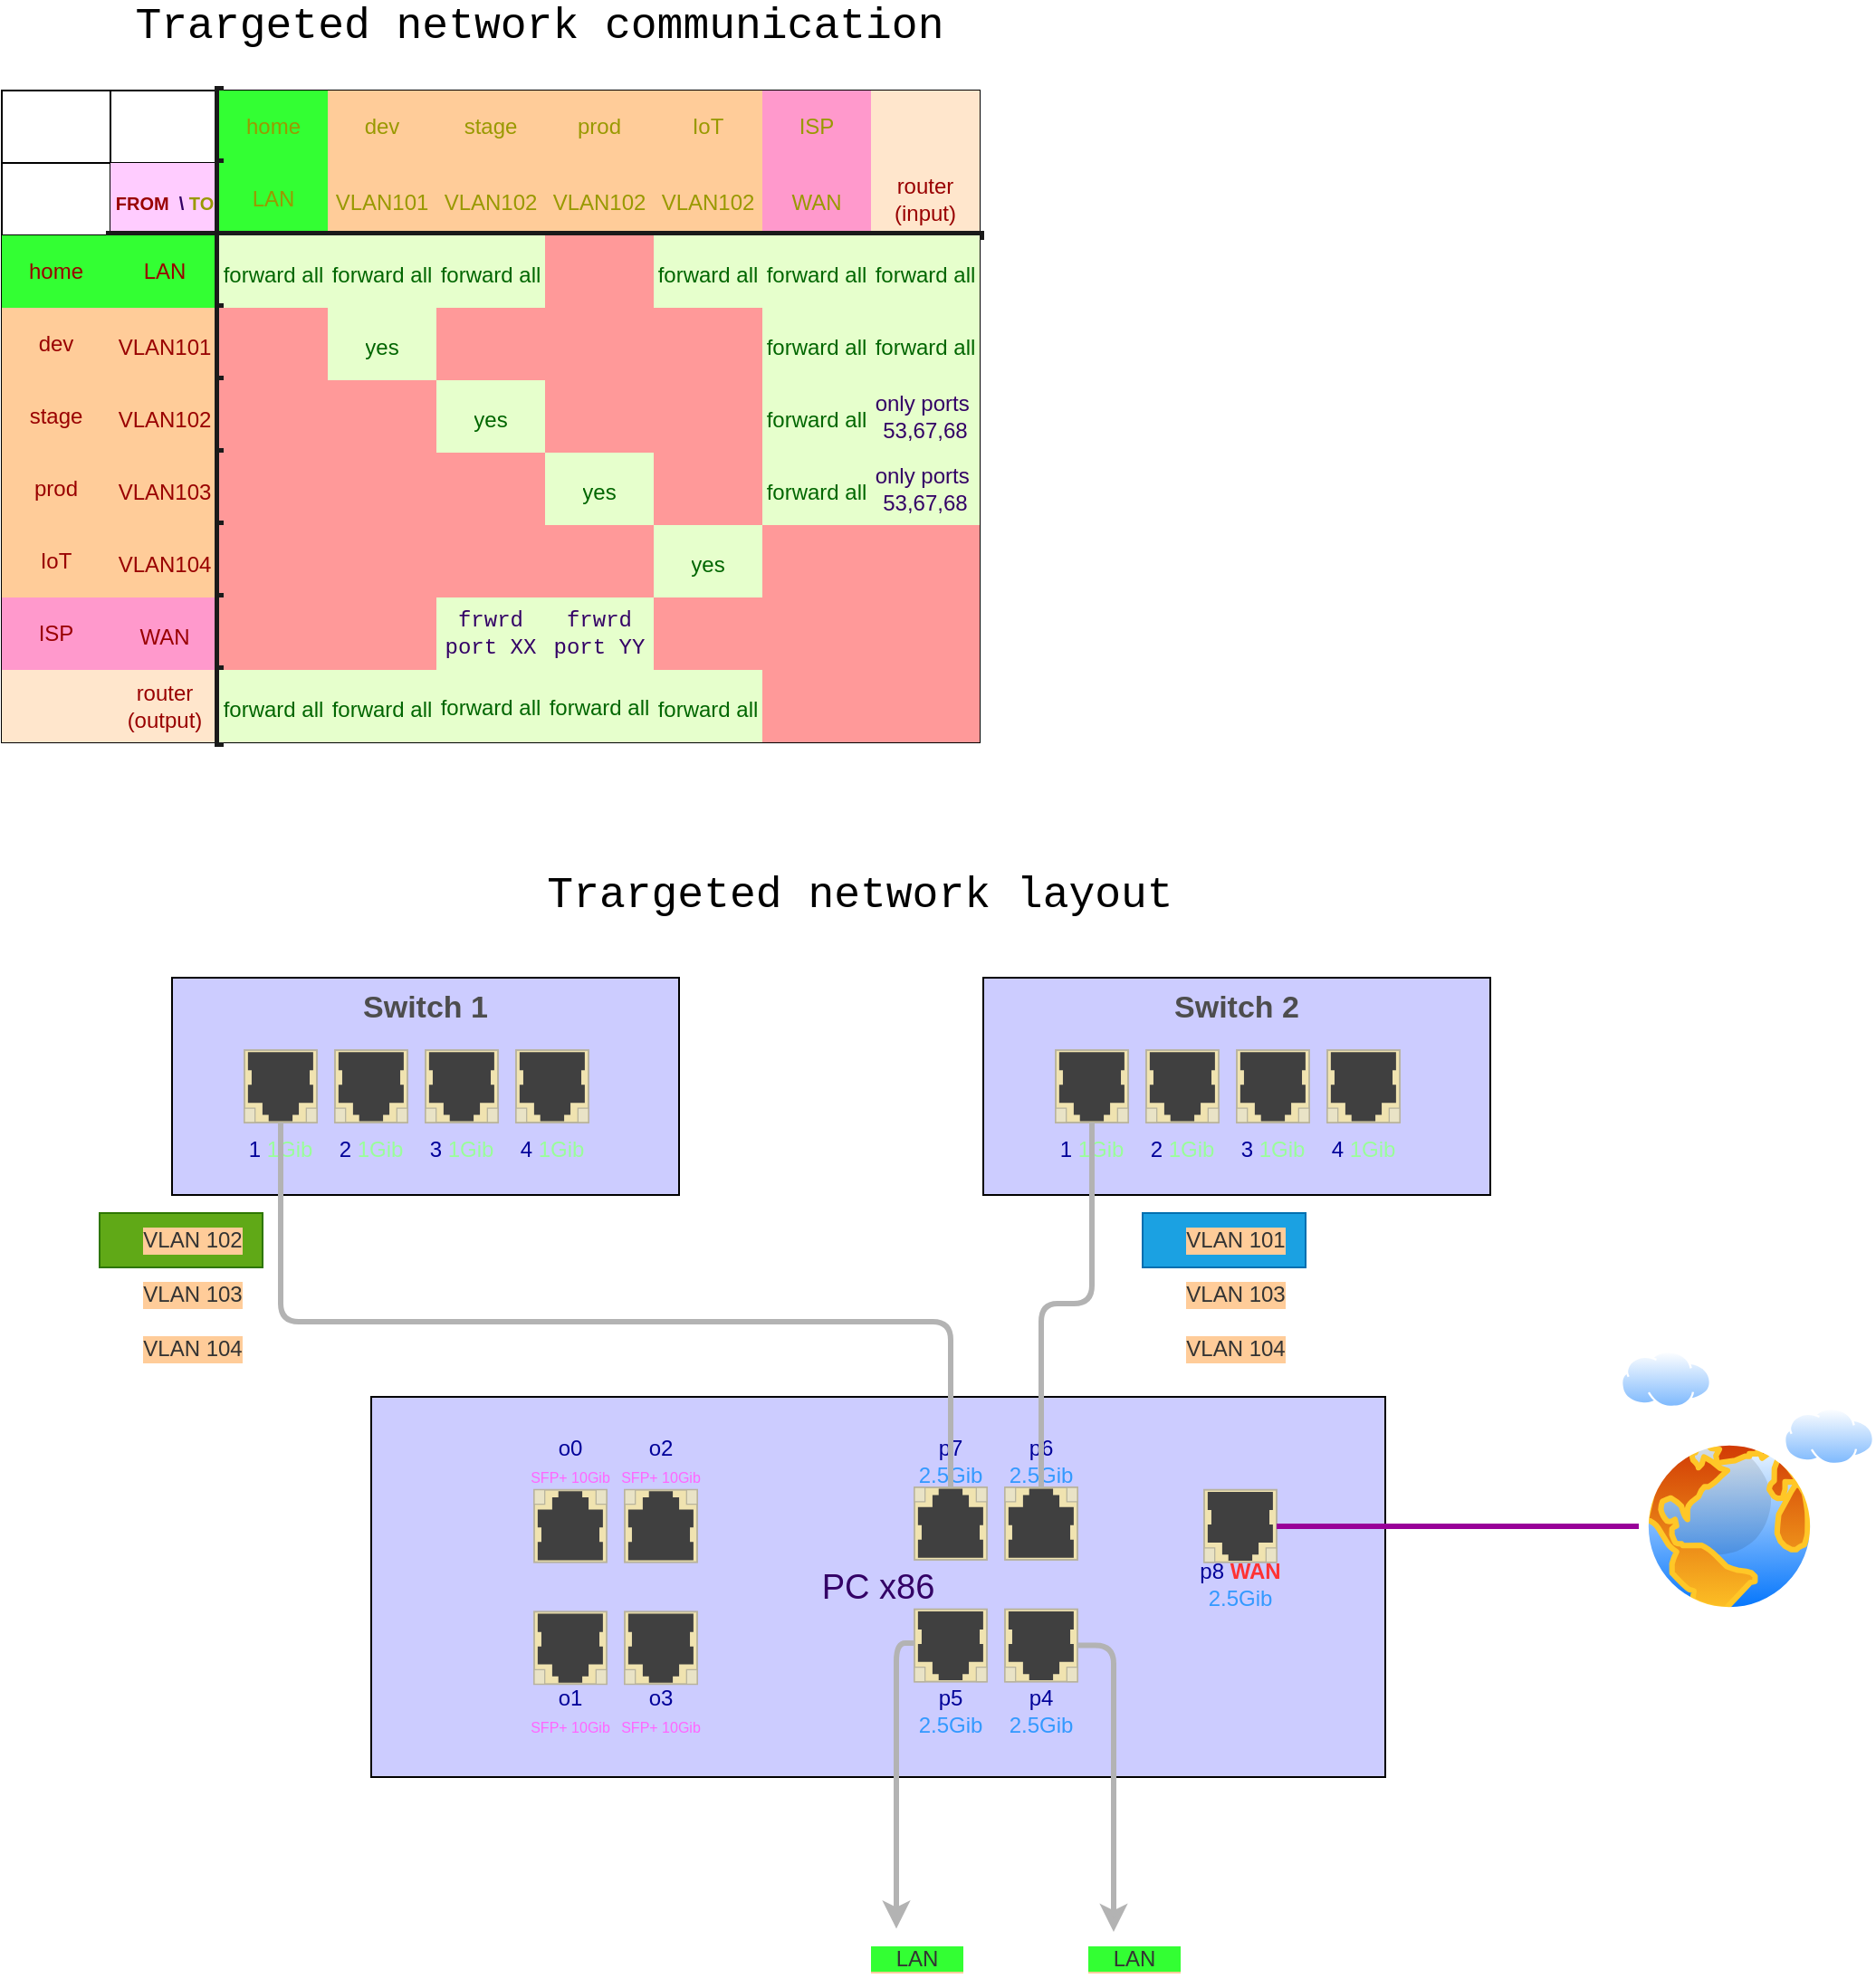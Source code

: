 <mxfile>
    <diagram id="0mTT7QU-gVTSPPY6Bcpd" name="Page-1">
        <mxGraphModel dx="1158" dy="1589" grid="1" gridSize="10" guides="1" tooltips="1" connect="1" arrows="1" fold="1" page="1" pageScale="1" pageWidth="1169" pageHeight="827" math="0" shadow="0">
            <root>
                <mxCell id="0"/>
                <mxCell id="1" parent="0"/>
                <mxCell id="36" value="" style="group;verticalAlign=top;labelPosition=center;verticalLabelPosition=bottom;align=center;" parent="1" vertex="1" connectable="0">
                    <mxGeometry x="260" y="321.5" width="560" height="210" as="geometry"/>
                </mxCell>
                <mxCell id="37" value="&lt;font color=&quot;#330066&quot; style=&quot;font-size: 19px;&quot;&gt;PC x86&lt;/font&gt;" style="rounded=0;whiteSpace=wrap;html=1;fillColor=#CCCCFF;" parent="36" vertex="1">
                    <mxGeometry width="560" height="210" as="geometry"/>
                </mxCell>
                <mxCell id="38" value="" style="group" parent="36" vertex="1" connectable="0">
                    <mxGeometry x="80" y="118.65" width="60" height="70" as="geometry"/>
                </mxCell>
                <mxCell id="39" value="&lt;font color=&quot;#000099&quot;&gt;o1&lt;br&gt;&lt;/font&gt;&lt;font style=&quot;font-size: 8px;&quot; color=&quot;#ff66ff&quot;&gt;SFP+&amp;nbsp;10Gib&lt;/font&gt;" style="text;html=1;strokeColor=none;fillColor=none;align=center;verticalAlign=middle;whiteSpace=wrap;rounded=0;container=0;" parent="38" vertex="1">
                    <mxGeometry y="40" width="60" height="30" as="geometry"/>
                </mxCell>
                <mxCell id="40" value="" style="html=1;verticalLabelPosition=bottom;verticalAlign=top;outlineConnect=0;shadow=0;dashed=0;shape=mxgraph.rack.hpe_aruba.switches.rj45_sfp;fontColor=#000099;fillColor=#CCCCFF;container=0;flipV=1;" parent="38" vertex="1">
                    <mxGeometry x="10" width="40" height="40" as="geometry"/>
                </mxCell>
                <mxCell id="41" value="" style="group" parent="36" vertex="1" connectable="0">
                    <mxGeometry x="130" y="118.65" width="60" height="70" as="geometry"/>
                </mxCell>
                <mxCell id="42" value="&lt;font color=&quot;#000099&quot;&gt;o3&lt;br&gt;&lt;/font&gt;&lt;span style=&quot;color: rgb(255, 102, 255); font-size: 8px;&quot;&gt;SFP+&amp;nbsp;&lt;/span&gt;&lt;span style=&quot;color: rgb(255, 102, 255); font-size: 8px;&quot;&gt;10Gib&lt;/span&gt;" style="text;html=1;strokeColor=none;fillColor=none;align=center;verticalAlign=middle;whiteSpace=wrap;rounded=0;container=0;" parent="41" vertex="1">
                    <mxGeometry y="40" width="60" height="30" as="geometry"/>
                </mxCell>
                <mxCell id="43" value="" style="html=1;verticalLabelPosition=bottom;verticalAlign=top;outlineConnect=0;shadow=0;dashed=0;shape=mxgraph.rack.hpe_aruba.switches.rj45_sfp;fontColor=#000099;fillColor=#CCCCFF;container=0;flipV=1;" parent="41" vertex="1">
                    <mxGeometry x="10" width="40" height="40" as="geometry"/>
                </mxCell>
                <mxCell id="44" value="" style="group" parent="36" vertex="1" connectable="0">
                    <mxGeometry x="80" y="20" width="60" height="71.34" as="geometry"/>
                </mxCell>
                <mxCell id="45" value="&lt;font color=&quot;#000099&quot;&gt;o0&lt;br&gt;&lt;/font&gt;&lt;span style=&quot;color: rgb(255, 102, 255); font-size: 8px;&quot;&gt;SFP+&amp;nbsp;&lt;/span&gt;&lt;span style=&quot;color: rgb(255, 102, 255); font-size: 8px;&quot;&gt;10Gib&lt;/span&gt;" style="text;html=1;strokeColor=none;fillColor=none;align=center;verticalAlign=middle;whiteSpace=wrap;rounded=0;" parent="44" vertex="1">
                    <mxGeometry width="60" height="30" as="geometry"/>
                </mxCell>
                <mxCell id="46" value="" style="html=1;verticalLabelPosition=bottom;verticalAlign=top;outlineConnect=0;shadow=0;dashed=0;shape=mxgraph.rack.hpe_aruba.switches.rj45_sfp;fontColor=#000099;fillColor=#CCCCFF;container=0;" parent="44" vertex="1">
                    <mxGeometry x="10" y="31.34" width="40" height="40" as="geometry"/>
                </mxCell>
                <mxCell id="47" value="" style="group" parent="36" vertex="1" connectable="0">
                    <mxGeometry x="130" y="20" width="60" height="71.34" as="geometry"/>
                </mxCell>
                <mxCell id="48" value="&lt;font color=&quot;#000099&quot;&gt;o2&lt;br&gt;&lt;/font&gt;&lt;span style=&quot;color: rgb(255, 102, 255); font-size: 8px;&quot;&gt;SFP+&amp;nbsp;&lt;/span&gt;&lt;span style=&quot;color: rgb(255, 102, 255); font-size: 8px;&quot;&gt;10Gib&lt;/span&gt;" style="text;html=1;strokeColor=none;fillColor=none;align=center;verticalAlign=middle;whiteSpace=wrap;rounded=0;" parent="47" vertex="1">
                    <mxGeometry width="60" height="30" as="geometry"/>
                </mxCell>
                <mxCell id="49" value="" style="html=1;verticalLabelPosition=bottom;verticalAlign=top;outlineConnect=0;shadow=0;dashed=0;shape=mxgraph.rack.hpe_aruba.switches.rj45_sfp;fontColor=#000099;fillColor=#CCCCFF;container=0;" parent="47" vertex="1">
                    <mxGeometry x="10" y="31.34" width="40" height="40" as="geometry"/>
                </mxCell>
                <mxCell id="50" value="" style="group" parent="36" vertex="1" connectable="0">
                    <mxGeometry x="290" y="117.31" width="60" height="71.34" as="geometry"/>
                </mxCell>
                <mxCell id="51" value="&lt;font color=&quot;#000099&quot;&gt;p5&lt;br&gt;&lt;/font&gt;&lt;font color=&quot;#3399ff&quot;&gt;2.5Gib&lt;/font&gt;" style="text;html=1;strokeColor=none;fillColor=none;align=center;verticalAlign=middle;whiteSpace=wrap;rounded=0;container=0;" parent="50" vertex="1">
                    <mxGeometry y="41.34" width="60" height="30" as="geometry"/>
                </mxCell>
                <mxCell id="52" value="" style="html=1;verticalLabelPosition=bottom;verticalAlign=top;outlineConnect=0;shadow=0;dashed=0;shape=mxgraph.rack.hpe_aruba.switches.rj45_sfp;fontColor=#000099;fillColor=#CCCCFF;container=0;flipV=1;" parent="50" vertex="1">
                    <mxGeometry x="10" width="40" height="40" as="geometry"/>
                </mxCell>
                <mxCell id="53" value="" style="group" parent="36" vertex="1" connectable="0">
                    <mxGeometry x="290" y="20" width="60" height="70" as="geometry"/>
                </mxCell>
                <mxCell id="54" value="&lt;font color=&quot;#000099&quot;&gt;p7&lt;br&gt;&lt;/font&gt;&lt;font color=&quot;#3399ff&quot;&gt;2.5Gib&lt;/font&gt;" style="text;html=1;strokeColor=none;fillColor=none;align=center;verticalAlign=middle;whiteSpace=wrap;rounded=0;container=0;" parent="53" vertex="1">
                    <mxGeometry width="60" height="30" as="geometry"/>
                </mxCell>
                <mxCell id="55" value="" style="html=1;verticalLabelPosition=bottom;verticalAlign=top;outlineConnect=0;shadow=0;dashed=0;shape=mxgraph.rack.hpe_aruba.switches.rj45_sfp;fontColor=#000099;fillColor=#CCCCFF;container=0;" parent="53" vertex="1">
                    <mxGeometry x="10" y="30" width="40" height="40" as="geometry"/>
                </mxCell>
                <mxCell id="56" value="" style="group" parent="36" vertex="1" connectable="0">
                    <mxGeometry x="340" y="117.31" width="60" height="71.34" as="geometry"/>
                </mxCell>
                <mxCell id="57" value="&lt;font color=&quot;#000099&quot;&gt;p4&lt;br&gt;&lt;/font&gt;&lt;font color=&quot;#3399ff&quot;&gt;2.5Gib&lt;/font&gt;" style="text;html=1;strokeColor=none;fillColor=none;align=center;verticalAlign=middle;whiteSpace=wrap;rounded=0;container=0;" parent="56" vertex="1">
                    <mxGeometry y="41.34" width="60" height="30" as="geometry"/>
                </mxCell>
                <mxCell id="58" value="" style="html=1;verticalLabelPosition=bottom;verticalAlign=top;outlineConnect=0;shadow=0;dashed=0;shape=mxgraph.rack.hpe_aruba.switches.rj45_sfp;fontColor=#000099;fillColor=#CCCCFF;container=0;flipV=1;labelBackgroundColor=default;" parent="56" vertex="1">
                    <mxGeometry x="10" width="40" height="40" as="geometry"/>
                </mxCell>
                <mxCell id="59" value="" style="group" parent="36" vertex="1" connectable="0">
                    <mxGeometry x="340" y="20" width="60" height="70" as="geometry"/>
                </mxCell>
                <mxCell id="60" value="&lt;font color=&quot;#000099&quot;&gt;p6&lt;br&gt;&lt;/font&gt;&lt;font color=&quot;#3399ff&quot;&gt;2.5Gib&lt;/font&gt;" style="text;html=1;strokeColor=none;fillColor=none;align=center;verticalAlign=middle;whiteSpace=wrap;rounded=0;container=0;" parent="59" vertex="1">
                    <mxGeometry width="60" height="30" as="geometry"/>
                </mxCell>
                <mxCell id="61" value="" style="html=1;verticalLabelPosition=bottom;verticalAlign=top;outlineConnect=0;shadow=0;dashed=0;shape=mxgraph.rack.hpe_aruba.switches.rj45_sfp;fontColor=#000099;fillColor=#CCCCFF;container=0;" parent="59" vertex="1">
                    <mxGeometry x="10" y="30" width="40" height="40" as="geometry"/>
                </mxCell>
                <mxCell id="62" value="" style="group" parent="36" vertex="1" connectable="0">
                    <mxGeometry x="450" y="51.34" width="60" height="67.31" as="geometry"/>
                </mxCell>
                <mxCell id="63" value="&lt;font color=&quot;#000099&quot;&gt;p8 &lt;/font&gt;&lt;font color=&quot;#ff3333&quot;&gt;&lt;b&gt;WAN&lt;/b&gt;&lt;/font&gt;&lt;font color=&quot;#000099&quot;&gt;&lt;br&gt;&lt;/font&gt;&lt;font color=&quot;#3399ff&quot;&gt;2.5Gib&lt;/font&gt;&lt;font color=&quot;#ff3333&quot;&gt;&lt;b&gt;&lt;br&gt;&lt;/b&gt;&lt;/font&gt;" style="text;html=1;strokeColor=none;fillColor=none;align=center;verticalAlign=middle;whiteSpace=wrap;rounded=0;container=0;" parent="62" vertex="1">
                    <mxGeometry y="37.31" width="60" height="30" as="geometry"/>
                </mxCell>
                <mxCell id="64" value="" style="html=1;verticalLabelPosition=bottom;verticalAlign=top;outlineConnect=0;shadow=0;dashed=0;shape=mxgraph.rack.hpe_aruba.switches.rj45_sfp;fontColor=#000099;fillColor=#CCCCFF;container=0;flipV=1;" parent="62" vertex="1">
                    <mxGeometry x="10" width="40" height="40" as="geometry"/>
                </mxCell>
                <mxCell id="221" style="html=1;fontSize=17;fontColor=#FF66FF;endArrow=classic;strokeColor=#B3B3B3;endFill=1;strokeWidth=3;edgeStyle=orthogonalEdgeStyle;startArrow=none;startFill=0;" edge="1" parent="36" source="52">
                    <mxGeometry relative="1" as="geometry">
                        <mxPoint x="262" y="135.5" as="sourcePoint"/>
                        <mxPoint x="290" y="293.7" as="targetPoint"/>
                        <Array as="points">
                            <mxPoint x="290" y="136"/>
                        </Array>
                    </mxGeometry>
                </mxCell>
                <mxCell id="68" value="" style="aspect=fixed;perimeter=ellipsePerimeter;html=1;align=center;shadow=0;dashed=0;spacingTop=3;image;image=img/lib/active_directory/internet_globe.svg;labelBackgroundColor=none;labelBorderColor=none;fontSize=17;fontColor=#333333;fillColor=#CCCCFF;" parent="1" vertex="1">
                    <mxGeometry x="960" y="343" width="100" height="100" as="geometry"/>
                </mxCell>
                <mxCell id="69" value="" style="aspect=fixed;perimeter=ellipsePerimeter;html=1;align=center;shadow=0;dashed=0;spacingTop=3;image;image=img/lib/active_directory/internet_cloud.svg;labelBackgroundColor=none;labelBorderColor=none;fontSize=17;fontColor=#333333;fillColor=#CCCCFF;" parent="1" vertex="1">
                    <mxGeometry x="950" y="296" width="50" height="31.5" as="geometry"/>
                </mxCell>
                <mxCell id="70" style="html=1;fontSize=17;fontColor=#FF66FF;endArrow=none;strokeColor=#990099;endFill=0;strokeWidth=3;edgeStyle=orthogonalEdgeStyle;exitX=0;exitY=0.5;exitDx=0;exitDy=0;" parent="1" source="68" target="64" edge="1">
                    <mxGeometry relative="1" as="geometry">
                        <mxPoint x="1080" y="141.5" as="sourcePoint"/>
                        <mxPoint x="540" y="586.5" as="targetPoint"/>
                        <Array as="points">
                            <mxPoint x="960" y="393"/>
                        </Array>
                    </mxGeometry>
                </mxCell>
                <mxCell id="99" value="" style="group;fillColor=#1ba1e2;fontColor=#ffffff;strokeColor=#006EAF;" parent="1" vertex="1" connectable="0">
                    <mxGeometry x="686" y="220" width="90" height="30" as="geometry"/>
                </mxCell>
                <mxCell id="100" value="" style="shape=image;imageAspect=0;aspect=fixed;verticalLabelPosition=bottom;verticalAlign=top;dashed=1;dashPattern=12 12;labelBackgroundColor=#FFE6CC;labelBorderColor=none;fillStyle=auto;strokeColor=#990099;strokeWidth=1;fontSize=13;fontColor=#333333;fillColor=none;gradientColor=none;html=1;image=https://www.iconshock.com/image/PlasticXP/Networking/subnet;" parent="99" vertex="1">
                    <mxGeometry y="5" width="20" height="20" as="geometry"/>
                </mxCell>
                <mxCell id="101" value="VLAN 101" style="text;html=1;strokeColor=none;fillColor=none;align=center;verticalAlign=middle;whiteSpace=wrap;rounded=0;dashed=1;dashPattern=12 12;labelBackgroundColor=#FFCC99;labelBorderColor=none;fillStyle=auto;strokeWidth=1;fontSize=12;fontColor=#333333;" parent="99" vertex="1">
                    <mxGeometry x="12.857" width="77.143" height="30" as="geometry"/>
                </mxCell>
                <mxCell id="139" value="" style="aspect=fixed;perimeter=ellipsePerimeter;html=1;align=center;shadow=0;dashed=0;spacingTop=3;image;image=img/lib/active_directory/internet_cloud.svg;labelBackgroundColor=none;labelBorderColor=none;fontSize=17;fontColor=#333333;fillColor=#CCCCFF;" parent="1" vertex="1">
                    <mxGeometry x="1040" y="327.5" width="50" height="31.5" as="geometry"/>
                </mxCell>
                <mxCell id="157" value="" style="group" parent="1" vertex="1" connectable="0">
                    <mxGeometry x="150" y="90" width="280" height="120" as="geometry"/>
                </mxCell>
                <mxCell id="142" value="Switch 1" style="rounded=0;whiteSpace=wrap;html=1;fillColor=#CCCCFF;labelPosition=center;verticalLabelPosition=top;align=center;verticalAlign=bottom;spacingBottom=-29;fontStyle=1;fontSize=17;fontColor=#4D4D4D;container=0;" parent="157" vertex="1">
                    <mxGeometry width="280" height="120" as="geometry"/>
                </mxCell>
                <mxCell id="143" value="" style="html=1;verticalLabelPosition=bottom;verticalAlign=top;outlineConnect=0;shadow=0;dashed=0;shape=mxgraph.rack.hpe_aruba.switches.rj45_sfp;fontColor=#000099;fillColor=#CCCCFF;container=0;flipV=1;" parent="157" vertex="1">
                    <mxGeometry x="40" y="40" width="40" height="40" as="geometry"/>
                </mxCell>
                <mxCell id="144" value="" style="html=1;verticalLabelPosition=bottom;verticalAlign=top;outlineConnect=0;shadow=0;dashed=0;shape=mxgraph.rack.hpe_aruba.switches.rj45_sfp;fontColor=#000099;fillColor=#CCCCFF;container=0;flipV=1;" parent="157" vertex="1">
                    <mxGeometry x="90" y="40" width="40" height="40" as="geometry"/>
                </mxCell>
                <mxCell id="145" value="" style="html=1;verticalLabelPosition=bottom;verticalAlign=top;outlineConnect=0;shadow=0;dashed=0;shape=mxgraph.rack.hpe_aruba.switches.rj45_sfp;fontColor=#000099;fillColor=#CCCCFF;container=0;flipV=1;" parent="157" vertex="1">
                    <mxGeometry x="140" y="40" width="40" height="40" as="geometry"/>
                </mxCell>
                <mxCell id="146" value="" style="html=1;verticalLabelPosition=bottom;verticalAlign=top;outlineConnect=0;shadow=0;dashed=0;shape=mxgraph.rack.hpe_aruba.switches.rj45_sfp;fontColor=#000099;fillColor=#CCCCFF;container=0;flipV=1;" parent="157" vertex="1">
                    <mxGeometry x="190" y="40" width="40" height="40" as="geometry"/>
                </mxCell>
                <mxCell id="147" value="&lt;font color=&quot;#000099&quot;&gt;1&amp;nbsp;&lt;/font&gt;&lt;font color=&quot;#99ff99&quot;&gt;1Gib&lt;/font&gt;" style="text;html=1;strokeColor=none;fillColor=none;align=center;verticalAlign=middle;whiteSpace=wrap;rounded=0;container=0;" parent="157" vertex="1">
                    <mxGeometry x="30" y="80" width="60" height="30" as="geometry"/>
                </mxCell>
                <mxCell id="148" value="&lt;font color=&quot;#000099&quot;&gt;2&amp;nbsp;&lt;/font&gt;&lt;font color=&quot;#99ff99&quot;&gt;1Gib&lt;/font&gt;" style="text;html=1;strokeColor=none;fillColor=none;align=center;verticalAlign=middle;whiteSpace=wrap;rounded=0;container=0;" parent="157" vertex="1">
                    <mxGeometry x="80" y="80" width="60" height="30" as="geometry"/>
                </mxCell>
                <mxCell id="149" value="&lt;font color=&quot;#000099&quot;&gt;3&amp;nbsp;&lt;/font&gt;&lt;font color=&quot;#99ff99&quot;&gt;1Gib&lt;/font&gt;" style="text;html=1;strokeColor=none;fillColor=none;align=center;verticalAlign=middle;whiteSpace=wrap;rounded=0;container=0;" parent="157" vertex="1">
                    <mxGeometry x="130" y="80" width="60" height="30" as="geometry"/>
                </mxCell>
                <mxCell id="150" value="&lt;font color=&quot;#000099&quot;&gt;4&amp;nbsp;&lt;/font&gt;&lt;font color=&quot;#99ff99&quot;&gt;1Gib&lt;/font&gt;" style="text;html=1;strokeColor=none;fillColor=none;align=center;verticalAlign=middle;whiteSpace=wrap;rounded=0;container=0;" parent="157" vertex="1">
                    <mxGeometry x="180" y="80" width="60" height="30" as="geometry"/>
                </mxCell>
                <mxCell id="168" value="" style="group" parent="1" vertex="1" connectable="0">
                    <mxGeometry x="598" y="90" width="280" height="120" as="geometry"/>
                </mxCell>
                <mxCell id="169" value="Switch 2" style="rounded=0;whiteSpace=wrap;html=1;fillColor=#CCCCFF;labelPosition=center;verticalLabelPosition=top;align=center;verticalAlign=bottom;spacingBottom=-29;fontStyle=1;fontSize=17;fontColor=#4D4D4D;container=0;" parent="168" vertex="1">
                    <mxGeometry width="280" height="120" as="geometry"/>
                </mxCell>
                <mxCell id="170" value="" style="html=1;verticalLabelPosition=bottom;verticalAlign=top;outlineConnect=0;shadow=0;dashed=0;shape=mxgraph.rack.hpe_aruba.switches.rj45_sfp;fontColor=#000099;fillColor=#CCCCFF;container=0;flipV=1;" parent="168" vertex="1">
                    <mxGeometry x="40" y="40" width="40" height="40" as="geometry"/>
                </mxCell>
                <mxCell id="171" value="" style="html=1;verticalLabelPosition=bottom;verticalAlign=top;outlineConnect=0;shadow=0;dashed=0;shape=mxgraph.rack.hpe_aruba.switches.rj45_sfp;fontColor=#000099;fillColor=#CCCCFF;container=0;flipV=1;" parent="168" vertex="1">
                    <mxGeometry x="90" y="40" width="40" height="40" as="geometry"/>
                </mxCell>
                <mxCell id="172" value="" style="html=1;verticalLabelPosition=bottom;verticalAlign=top;outlineConnect=0;shadow=0;dashed=0;shape=mxgraph.rack.hpe_aruba.switches.rj45_sfp;fontColor=#000099;fillColor=#CCCCFF;container=0;flipV=1;" parent="168" vertex="1">
                    <mxGeometry x="140" y="40" width="40" height="40" as="geometry"/>
                </mxCell>
                <mxCell id="173" value="" style="html=1;verticalLabelPosition=bottom;verticalAlign=top;outlineConnect=0;shadow=0;dashed=0;shape=mxgraph.rack.hpe_aruba.switches.rj45_sfp;fontColor=#000099;fillColor=#CCCCFF;container=0;flipV=1;" parent="168" vertex="1">
                    <mxGeometry x="190" y="40" width="40" height="40" as="geometry"/>
                </mxCell>
                <mxCell id="174" value="&lt;font color=&quot;#000099&quot;&gt;1&amp;nbsp;&lt;/font&gt;&lt;font color=&quot;#99ff99&quot;&gt;1Gib&lt;/font&gt;" style="text;html=1;strokeColor=none;fillColor=none;align=center;verticalAlign=middle;whiteSpace=wrap;rounded=0;container=0;" parent="168" vertex="1">
                    <mxGeometry x="30" y="80" width="60" height="30" as="geometry"/>
                </mxCell>
                <mxCell id="175" value="&lt;font color=&quot;#000099&quot;&gt;2&amp;nbsp;&lt;/font&gt;&lt;font color=&quot;#99ff99&quot;&gt;1Gib&lt;/font&gt;" style="text;html=1;strokeColor=none;fillColor=none;align=center;verticalAlign=middle;whiteSpace=wrap;rounded=0;container=0;" parent="168" vertex="1">
                    <mxGeometry x="80" y="80" width="60" height="30" as="geometry"/>
                </mxCell>
                <mxCell id="176" value="&lt;font color=&quot;#000099&quot;&gt;3&amp;nbsp;&lt;/font&gt;&lt;font color=&quot;#99ff99&quot;&gt;1Gib&lt;/font&gt;" style="text;html=1;strokeColor=none;fillColor=none;align=center;verticalAlign=middle;whiteSpace=wrap;rounded=0;container=0;" parent="168" vertex="1">
                    <mxGeometry x="130" y="80" width="60" height="30" as="geometry"/>
                </mxCell>
                <mxCell id="177" value="&lt;font color=&quot;#000099&quot;&gt;4&amp;nbsp;&lt;/font&gt;&lt;font color=&quot;#99ff99&quot;&gt;1Gib&lt;/font&gt;" style="text;html=1;strokeColor=none;fillColor=none;align=center;verticalAlign=middle;whiteSpace=wrap;rounded=0;container=0;" parent="168" vertex="1">
                    <mxGeometry x="180" y="80" width="60" height="30" as="geometry"/>
                </mxCell>
                <mxCell id="179" style="html=1;fontSize=17;fontColor=#FF66FF;endArrow=none;strokeColor=#B3B3B3;endFill=0;strokeWidth=3;edgeStyle=orthogonalEdgeStyle;" parent="1" source="143" target="55" edge="1">
                    <mxGeometry relative="1" as="geometry">
                        <mxPoint x="480.0" y="929.98" as="sourcePoint"/>
                        <mxPoint x="460.359" y="609.02" as="targetPoint"/>
                        <Array as="points">
                            <mxPoint x="210" y="280"/>
                            <mxPoint x="580" y="280"/>
                        </Array>
                    </mxGeometry>
                </mxCell>
                <mxCell id="180" style="html=1;fontSize=17;fontColor=#FF66FF;endArrow=none;strokeColor=#B3B3B3;endFill=0;strokeWidth=3;edgeStyle=orthogonalEdgeStyle;" parent="1" source="170" target="61" edge="1">
                    <mxGeometry relative="1" as="geometry">
                        <mxPoint x="140.059" y="860" as="sourcePoint"/>
                        <mxPoint x="570" y="401" as="targetPoint"/>
                        <Array as="points">
                            <mxPoint x="658" y="270"/>
                            <mxPoint x="630" y="270"/>
                        </Array>
                    </mxGeometry>
                </mxCell>
                <mxCell id="181" value="" style="group" parent="1" vertex="1" connectable="0">
                    <mxGeometry x="686" y="250" width="90" height="30" as="geometry"/>
                </mxCell>
                <mxCell id="182" value="" style="shape=image;imageAspect=0;aspect=fixed;verticalLabelPosition=bottom;verticalAlign=top;dashed=1;dashPattern=12 12;labelBackgroundColor=#FFE6CC;labelBorderColor=none;fillStyle=auto;strokeColor=#990099;strokeWidth=1;fontSize=13;fontColor=#333333;fillColor=none;gradientColor=none;html=1;image=https://www.iconshock.com/image/PlasticXP/Networking/subnet;" parent="181" vertex="1">
                    <mxGeometry y="5" width="20" height="20" as="geometry"/>
                </mxCell>
                <mxCell id="183" value="VLAN 103" style="text;html=1;strokeColor=none;fillColor=none;align=center;verticalAlign=middle;whiteSpace=wrap;rounded=0;dashed=1;dashPattern=12 12;labelBackgroundColor=#FFCC99;labelBorderColor=none;fillStyle=auto;strokeWidth=1;fontSize=12;fontColor=#333333;" parent="181" vertex="1">
                    <mxGeometry x="12.857" width="77.143" height="30" as="geometry"/>
                </mxCell>
                <mxCell id="184" value="" style="group" parent="1" vertex="1" connectable="0">
                    <mxGeometry x="686" y="280" width="90" height="30" as="geometry"/>
                </mxCell>
                <mxCell id="185" value="" style="shape=image;imageAspect=0;aspect=fixed;verticalLabelPosition=bottom;verticalAlign=top;dashed=1;dashPattern=12 12;labelBackgroundColor=#FFE6CC;labelBorderColor=none;fillStyle=auto;strokeColor=#990099;strokeWidth=1;fontSize=13;fontColor=#333333;fillColor=none;gradientColor=none;html=1;image=https://www.iconshock.com/image/PlasticXP/Networking/subnet;" parent="184" vertex="1">
                    <mxGeometry y="5" width="20" height="20" as="geometry"/>
                </mxCell>
                <mxCell id="186" value="VLAN 104" style="text;html=1;strokeColor=none;fillColor=none;align=center;verticalAlign=middle;whiteSpace=wrap;rounded=0;dashed=1;dashPattern=12 12;labelBackgroundColor=#FFCC99;labelBorderColor=none;fillStyle=auto;strokeWidth=1;fontSize=12;fontColor=#333333;" parent="184" vertex="1">
                    <mxGeometry x="12.857" width="77.143" height="30" as="geometry"/>
                </mxCell>
                <mxCell id="197" value="" style="group;fillColor=#60a917;fontColor=#ffffff;strokeColor=#2D7600;" parent="1" vertex="1" connectable="0">
                    <mxGeometry x="110" y="220" width="90" height="30" as="geometry"/>
                </mxCell>
                <mxCell id="198" value="" style="shape=image;imageAspect=0;aspect=fixed;verticalLabelPosition=bottom;verticalAlign=top;dashed=1;dashPattern=12 12;labelBackgroundColor=#FFE6CC;labelBorderColor=none;fillStyle=auto;strokeColor=#990099;strokeWidth=1;fontSize=13;fontColor=#333333;fillColor=none;gradientColor=none;html=1;image=https://www.iconshock.com/image/PlasticXP/Networking/subnet;" parent="197" vertex="1">
                    <mxGeometry y="5" width="20" height="20" as="geometry"/>
                </mxCell>
                <mxCell id="199" value="VLAN 102" style="text;html=1;strokeColor=none;fillColor=none;align=center;verticalAlign=middle;whiteSpace=wrap;rounded=0;dashed=1;dashPattern=12 12;labelBackgroundColor=#FFCC99;labelBorderColor=none;fillStyle=auto;strokeWidth=1;fontSize=12;fontColor=#333333;" parent="197" vertex="1">
                    <mxGeometry x="12.857" width="77.143" height="30" as="geometry"/>
                </mxCell>
                <mxCell id="200" value="" style="group" parent="1" vertex="1" connectable="0">
                    <mxGeometry x="110" y="250" width="90" height="30" as="geometry"/>
                </mxCell>
                <mxCell id="201" value="" style="shape=image;imageAspect=0;aspect=fixed;verticalLabelPosition=bottom;verticalAlign=top;dashed=1;dashPattern=12 12;labelBackgroundColor=#FFE6CC;labelBorderColor=none;fillStyle=auto;strokeColor=#990099;strokeWidth=1;fontSize=13;fontColor=#333333;fillColor=none;gradientColor=none;html=1;image=https://www.iconshock.com/image/PlasticXP/Networking/subnet;" parent="200" vertex="1">
                    <mxGeometry y="5" width="20" height="20" as="geometry"/>
                </mxCell>
                <mxCell id="202" value="VLAN 103" style="text;html=1;strokeColor=none;fillColor=none;align=center;verticalAlign=middle;whiteSpace=wrap;rounded=0;dashed=1;dashPattern=12 12;labelBackgroundColor=#FFCC99;labelBorderColor=none;fillStyle=auto;strokeWidth=1;fontSize=12;fontColor=#333333;" parent="200" vertex="1">
                    <mxGeometry x="12.857" width="77.143" height="30" as="geometry"/>
                </mxCell>
                <mxCell id="203" value="" style="group" parent="1" vertex="1" connectable="0">
                    <mxGeometry x="110" y="280" width="90" height="30" as="geometry"/>
                </mxCell>
                <mxCell id="204" value="" style="shape=image;imageAspect=0;aspect=fixed;verticalLabelPosition=bottom;verticalAlign=top;dashed=1;dashPattern=12 12;labelBackgroundColor=#FFE6CC;labelBorderColor=none;fillStyle=auto;strokeColor=#990099;strokeWidth=1;fontSize=13;fontColor=#333333;fillColor=none;gradientColor=none;html=1;image=https://www.iconshock.com/image/PlasticXP/Networking/subnet;" parent="203" vertex="1">
                    <mxGeometry y="5" width="20" height="20" as="geometry"/>
                </mxCell>
                <mxCell id="205" value="VLAN 104" style="text;html=1;strokeColor=none;fillColor=none;align=center;verticalAlign=middle;whiteSpace=wrap;rounded=0;dashed=1;dashPattern=12 12;labelBackgroundColor=#FFCC99;labelBorderColor=none;fillStyle=auto;strokeWidth=1;fontSize=12;fontColor=#333333;" parent="203" vertex="1">
                    <mxGeometry x="12.857" width="77.143" height="30" as="geometry"/>
                </mxCell>
                <mxCell id="220" style="html=1;fontSize=17;fontColor=#FF66FF;endArrow=classic;strokeColor=#B3B3B3;endFill=1;strokeWidth=3;edgeStyle=orthogonalEdgeStyle;" edge="1" parent="1" source="58">
                    <mxGeometry relative="1" as="geometry">
                        <mxPoint x="678" y="547" as="sourcePoint"/>
                        <mxPoint x="670" y="617" as="targetPoint"/>
                        <Array as="points">
                            <mxPoint x="670" y="459"/>
                            <mxPoint x="670" y="617"/>
                        </Array>
                    </mxGeometry>
                </mxCell>
                <mxCell id="222" value="" style="group" vertex="1" connectable="0" parent="1">
                    <mxGeometry x="630" y="617" width="90" height="30" as="geometry"/>
                </mxCell>
                <mxCell id="223" value="" style="shape=image;imageAspect=0;aspect=fixed;verticalLabelPosition=bottom;verticalAlign=top;dashed=1;dashPattern=12 12;labelBackgroundColor=#FFE6CC;labelBorderColor=none;fillStyle=auto;strokeColor=#990099;strokeWidth=1;fontSize=13;fontColor=#333333;fillColor=none;gradientColor=none;html=1;image=https://www.iconshock.com/image/PlasticXP/Networking/subnet;" vertex="1" parent="222">
                    <mxGeometry y="5" width="20" height="20" as="geometry"/>
                </mxCell>
                <mxCell id="224" value="&lt;span style=&quot;background-color: rgb(51, 255, 51);&quot;&gt;&amp;nbsp; &amp;nbsp; LAN&amp;nbsp; &amp;nbsp;&amp;nbsp;&lt;/span&gt;" style="text;html=1;strokeColor=none;fillColor=none;align=center;verticalAlign=middle;whiteSpace=wrap;rounded=0;dashed=1;dashPattern=12 12;labelBackgroundColor=#FFCC99;labelBorderColor=none;fillStyle=auto;strokeWidth=1;fontSize=12;fontColor=#333333;" vertex="1" parent="222">
                    <mxGeometry x="12.857" width="77.143" height="30" as="geometry"/>
                </mxCell>
                <mxCell id="225" value="" style="group" vertex="1" connectable="0" parent="1">
                    <mxGeometry x="510" y="617" width="90" height="30" as="geometry"/>
                </mxCell>
                <mxCell id="226" value="" style="shape=image;imageAspect=0;aspect=fixed;verticalLabelPosition=bottom;verticalAlign=top;dashed=1;dashPattern=12 12;labelBackgroundColor=#FFE6CC;labelBorderColor=none;fillStyle=auto;strokeColor=#990099;strokeWidth=1;fontSize=13;fontColor=#333333;fillColor=none;gradientColor=none;html=1;image=https://www.iconshock.com/image/PlasticXP/Networking/subnet;" vertex="1" parent="225">
                    <mxGeometry y="5" width="20" height="20" as="geometry"/>
                </mxCell>
                <mxCell id="227" value="&lt;span style=&quot;background-color: rgb(51, 255, 51);&quot;&gt;&amp;nbsp; &amp;nbsp; LAN&amp;nbsp; &amp;nbsp;&amp;nbsp;&lt;/span&gt;" style="text;html=1;strokeColor=none;fillColor=none;align=center;verticalAlign=middle;whiteSpace=wrap;rounded=0;dashed=1;dashPattern=12 12;labelBackgroundColor=#FFCC99;labelBorderColor=none;fillStyle=auto;strokeWidth=1;fontSize=12;fontColor=#333333;" vertex="1" parent="225">
                    <mxGeometry x="12.857" width="77.143" height="30" as="geometry"/>
                </mxCell>
                <mxCell id="228" value="" style="shape=table;html=1;whiteSpace=wrap;startSize=0;container=1;collapsible=0;childLayout=tableLayout;labelBackgroundColor=#33FF33;fontSize=11;fontColor=#330066;" vertex="1" parent="1">
                    <mxGeometry x="56" y="-400" width="540" height="360" as="geometry"/>
                </mxCell>
                <mxCell id="358" style="shape=tableRow;horizontal=0;startSize=0;swimlaneHead=0;swimlaneBody=0;top=0;left=0;bottom=0;right=0;collapsible=0;dropTarget=0;fillColor=none;points=[[0,0.5],[1,0.5]];portConstraint=eastwest;labelBackgroundColor=#33FF33;fontSize=19;fontColor=#330066;" vertex="1" parent="228">
                    <mxGeometry width="540" height="40" as="geometry"/>
                </mxCell>
                <mxCell id="359" value="" style="shape=partialRectangle;html=1;whiteSpace=wrap;connectable=0;fillColor=none;top=0;left=0;bottom=0;right=0;overflow=hidden;labelBackgroundColor=none;fontSize=19;fontColor=#330066;fontStyle=1" vertex="1" parent="358">
                    <mxGeometry width="60" height="40" as="geometry">
                        <mxRectangle width="60" height="40" as="alternateBounds"/>
                    </mxGeometry>
                </mxCell>
                <mxCell id="360" style="shape=partialRectangle;html=1;whiteSpace=wrap;connectable=0;fillColor=none;top=0;left=0;bottom=0;right=1;overflow=hidden;labelBackgroundColor=none;fontSize=19;fontColor=#330066;fontStyle=1;strokeColor=#1A1A1A;shadow=0;strokeWidth=5;" vertex="1" parent="358">
                    <mxGeometry x="60" width="60" height="40" as="geometry">
                        <mxRectangle width="60" height="40" as="alternateBounds"/>
                    </mxGeometry>
                </mxCell>
                <mxCell id="361" value="home" style="shape=partialRectangle;html=1;whiteSpace=wrap;connectable=0;fillColor=#33FF33;top=0;left=0;bottom=0;right=0;overflow=hidden;labelBackgroundColor=#33FF33;fontSize=12;fontColor=#999900;" vertex="1" parent="358">
                    <mxGeometry x="120" width="60" height="40" as="geometry">
                        <mxRectangle width="60" height="40" as="alternateBounds"/>
                    </mxGeometry>
                </mxCell>
                <mxCell id="362" value="dev" style="shape=partialRectangle;html=1;whiteSpace=wrap;connectable=0;fillColor=#FFCC99;top=0;left=0;bottom=0;right=0;overflow=hidden;labelBackgroundColor=none;fontSize=12;fontColor=#999900;" vertex="1" parent="358">
                    <mxGeometry x="180" width="60" height="40" as="geometry">
                        <mxRectangle width="60" height="40" as="alternateBounds"/>
                    </mxGeometry>
                </mxCell>
                <mxCell id="363" value="stage" style="shape=partialRectangle;html=1;whiteSpace=wrap;connectable=0;fillColor=#FFCC99;top=0;left=0;bottom=0;right=0;overflow=hidden;labelBackgroundColor=none;fontSize=12;fontColor=#999900;" vertex="1" parent="358">
                    <mxGeometry x="240" width="60" height="40" as="geometry">
                        <mxRectangle width="60" height="40" as="alternateBounds"/>
                    </mxGeometry>
                </mxCell>
                <mxCell id="364" value="prod" style="shape=partialRectangle;html=1;whiteSpace=wrap;connectable=0;fillColor=#FFCC99;top=0;left=0;bottom=0;right=0;overflow=hidden;labelBackgroundColor=none;fontSize=12;fontColor=#999900;" vertex="1" parent="358">
                    <mxGeometry x="300" width="60" height="40" as="geometry">
                        <mxRectangle width="60" height="40" as="alternateBounds"/>
                    </mxGeometry>
                </mxCell>
                <mxCell id="365" value="IoT" style="shape=partialRectangle;html=1;whiteSpace=wrap;connectable=0;fillColor=#FFCC99;top=0;left=0;bottom=0;right=0;overflow=hidden;labelBackgroundColor=none;fontSize=12;fontColor=#999900;" vertex="1" parent="358">
                    <mxGeometry x="360" width="60" height="40" as="geometry">
                        <mxRectangle width="60" height="40" as="alternateBounds"/>
                    </mxGeometry>
                </mxCell>
                <mxCell id="366" value="ISP" style="shape=partialRectangle;html=1;whiteSpace=wrap;connectable=0;fillColor=#FF99CC;top=0;left=0;bottom=0;right=0;overflow=hidden;labelBackgroundColor=none;fontSize=12;fontColor=#999900;" vertex="1" parent="358">
                    <mxGeometry x="420" width="60" height="40" as="geometry">
                        <mxRectangle width="60" height="40" as="alternateBounds"/>
                    </mxGeometry>
                </mxCell>
                <mxCell id="376" style="shape=partialRectangle;html=1;whiteSpace=wrap;connectable=0;fillColor=#FFE6CC;top=0;left=0;bottom=0;right=0;overflow=hidden;labelBackgroundColor=none;fontSize=12;fontColor=#999900;" vertex="1" parent="358">
                    <mxGeometry x="480" width="60" height="40" as="geometry">
                        <mxRectangle width="60" height="40" as="alternateBounds"/>
                    </mxGeometry>
                </mxCell>
                <mxCell id="229" value="" style="shape=tableRow;horizontal=0;startSize=0;swimlaneHead=0;swimlaneBody=0;top=0;left=0;bottom=0;right=0;collapsible=0;dropTarget=0;fillColor=none;points=[[0,0.5],[1,0.5]];portConstraint=eastwest;labelBackgroundColor=#33FF33;fontSize=19;fontColor=#330066;" vertex="1" parent="228">
                    <mxGeometry y="40" width="540" height="40" as="geometry"/>
                </mxCell>
                <mxCell id="342" style="shape=partialRectangle;html=1;whiteSpace=wrap;connectable=0;fillColor=none;top=0;left=0;bottom=0;right=0;overflow=hidden;labelBackgroundColor=none;fontSize=19;fontColor=#330066;fontStyle=1" vertex="1" parent="229">
                    <mxGeometry width="60" height="40" as="geometry">
                        <mxRectangle width="60" height="40" as="alternateBounds"/>
                    </mxGeometry>
                </mxCell>
                <mxCell id="230" value="&lt;font style=&quot;font-size: 10px;&quot;&gt;&lt;font color=&quot;#990000&quot;&gt;FROM&amp;nbsp;&lt;/font&gt; \ &lt;font color=&quot;#999900&quot;&gt;TO&lt;/font&gt;&lt;/font&gt;" style="shape=partialRectangle;html=1;whiteSpace=wrap;connectable=0;fillColor=#FFCCFF;top=0;left=0;bottom=1;right=1;overflow=hidden;labelBackgroundColor=none;fontSize=19;fontColor=#330066;fontStyle=1;strokeColor=#1A1A1A;shadow=0;strokeWidth=5;" vertex="1" parent="229">
                    <mxGeometry x="60" width="60" height="40" as="geometry">
                        <mxRectangle width="60" height="40" as="alternateBounds"/>
                    </mxGeometry>
                </mxCell>
                <mxCell id="231" value="LAN" style="shape=partialRectangle;html=1;whiteSpace=wrap;connectable=0;fillColor=#33FF33;top=0;left=0;bottom=1;right=0;overflow=hidden;labelBackgroundColor=#33FF33;fontSize=12;fontColor=#999900;strokeColor=#1A1A1A;strokeWidth=5;" vertex="1" parent="229">
                    <mxGeometry x="120" width="60" height="40" as="geometry">
                        <mxRectangle width="60" height="40" as="alternateBounds"/>
                    </mxGeometry>
                </mxCell>
                <mxCell id="232" value="&lt;span style=&quot;font-size: 12px;&quot;&gt;VLAN101&lt;/span&gt;" style="shape=partialRectangle;html=1;whiteSpace=wrap;connectable=0;fillColor=#FFCC99;top=0;left=0;bottom=1;right=0;overflow=hidden;labelBackgroundColor=none;fontSize=19;fontColor=#999900;strokeColor=#1A1A1A;strokeWidth=5;" vertex="1" parent="229">
                    <mxGeometry x="180" width="60" height="40" as="geometry">
                        <mxRectangle width="60" height="40" as="alternateBounds"/>
                    </mxGeometry>
                </mxCell>
                <mxCell id="296" value="&lt;span style=&quot;font-size: 12px;&quot;&gt;VLAN102&lt;/span&gt;" style="shape=partialRectangle;html=1;whiteSpace=wrap;connectable=0;fillColor=#FFCC99;top=0;left=0;bottom=1;right=0;overflow=hidden;labelBackgroundColor=none;fontSize=19;fontColor=#999900;strokeColor=#1A1A1A;strokeWidth=5;" vertex="1" parent="229">
                    <mxGeometry x="240" width="60" height="40" as="geometry">
                        <mxRectangle width="60" height="40" as="alternateBounds"/>
                    </mxGeometry>
                </mxCell>
                <mxCell id="305" value="&lt;span style=&quot;font-size: 12px;&quot;&gt;VLAN102&lt;/span&gt;" style="shape=partialRectangle;html=1;whiteSpace=wrap;connectable=0;fillColor=#FFCC99;top=0;left=0;bottom=1;right=0;overflow=hidden;labelBackgroundColor=none;fontSize=19;fontColor=#999900;strokeColor=#1A1A1A;strokeWidth=5;" vertex="1" parent="229">
                    <mxGeometry x="300" width="60" height="40" as="geometry">
                        <mxRectangle width="60" height="40" as="alternateBounds"/>
                    </mxGeometry>
                </mxCell>
                <mxCell id="310" value="&lt;span style=&quot;font-size: 12px;&quot;&gt;VLAN102&lt;/span&gt;" style="shape=partialRectangle;html=1;whiteSpace=wrap;connectable=0;fillColor=#FFCC99;top=0;left=0;bottom=1;right=0;overflow=hidden;labelBackgroundColor=none;fontSize=19;fontColor=#999900;strokeColor=#1A1A1A;strokeWidth=5;" vertex="1" parent="229">
                    <mxGeometry x="360" width="60" height="40" as="geometry">
                        <mxRectangle width="60" height="40" as="alternateBounds"/>
                    </mxGeometry>
                </mxCell>
                <mxCell id="329" value="&lt;span style=&quot;font-size: 12px;&quot;&gt;WAN&lt;/span&gt;" style="shape=partialRectangle;html=1;whiteSpace=wrap;connectable=0;fillColor=#FF99CC;top=0;left=0;bottom=1;right=0;overflow=hidden;labelBackgroundColor=none;fontSize=19;fontColor=#999900;strokeColor=#1A1A1A;strokeWidth=5;" vertex="1" parent="229">
                    <mxGeometry x="420" width="60" height="40" as="geometry">
                        <mxRectangle width="60" height="40" as="alternateBounds"/>
                    </mxGeometry>
                </mxCell>
                <mxCell id="377" value="&lt;span style=&quot;color: rgb(153, 0, 0); font-size: 12px;&quot;&gt;router (input)&lt;/span&gt;" style="shape=partialRectangle;html=1;whiteSpace=wrap;connectable=0;fillColor=#FFE6CC;top=0;left=0;bottom=1;right=0;overflow=hidden;labelBackgroundColor=none;fontSize=12;fontColor=#999900;spacing=0;strokeColor=#1A1A1A;strokeWidth=5;" vertex="1" parent="229">
                    <mxGeometry x="480" width="60" height="40" as="geometry">
                        <mxRectangle width="60" height="40" as="alternateBounds"/>
                    </mxGeometry>
                </mxCell>
                <mxCell id="233" value="" style="shape=tableRow;horizontal=0;startSize=0;swimlaneHead=0;swimlaneBody=0;top=0;left=0;bottom=0;right=0;collapsible=0;dropTarget=0;fillColor=none;points=[[0,0.5],[1,0.5]];portConstraint=eastwest;labelBackgroundColor=#33FF33;fontSize=19;fontColor=#330066;" vertex="1" parent="228">
                    <mxGeometry y="80" width="540" height="40" as="geometry"/>
                </mxCell>
                <mxCell id="343" value="home" style="shape=partialRectangle;html=1;whiteSpace=wrap;connectable=0;fillColor=#33FF33;top=0;left=0;bottom=0;right=0;overflow=hidden;labelBackgroundColor=#33FF33;fontSize=12;fontColor=#990000;" vertex="1" parent="233">
                    <mxGeometry width="60" height="40" as="geometry">
                        <mxRectangle width="60" height="40" as="alternateBounds"/>
                    </mxGeometry>
                </mxCell>
                <mxCell id="234" value="LAN" style="shape=partialRectangle;html=1;whiteSpace=wrap;connectable=0;fillColor=#33FF33;top=0;left=0;bottom=0;right=1;overflow=hidden;labelBackgroundColor=#33FF33;fontSize=12;fontColor=#990000;strokeColor=#1A1A1A;shadow=0;strokeWidth=5;" vertex="1" parent="233">
                    <mxGeometry x="60" width="60" height="40" as="geometry">
                        <mxRectangle width="60" height="40" as="alternateBounds"/>
                    </mxGeometry>
                </mxCell>
                <mxCell id="235" value="&lt;font style=&quot;font-size: 12px;&quot;&gt;forward all&lt;/font&gt;" style="shape=partialRectangle;html=1;whiteSpace=wrap;connectable=0;fillColor=#E6FFCC;top=0;left=0;bottom=0;right=0;overflow=hidden;labelBackgroundColor=none;fontSize=19;fontColor=#006600;" vertex="1" parent="233">
                    <mxGeometry x="120" width="60" height="40" as="geometry">
                        <mxRectangle width="60" height="40" as="alternateBounds"/>
                    </mxGeometry>
                </mxCell>
                <mxCell id="236" value="&lt;span style=&quot;color: rgb(0, 102, 0); font-size: 12px;&quot;&gt;forward all&lt;/span&gt;" style="shape=partialRectangle;html=1;whiteSpace=wrap;connectable=0;fillColor=#E6FFCC;top=0;left=0;bottom=0;right=0;overflow=hidden;labelBackgroundColor=none;fontSize=19;fontColor=#330066;" vertex="1" parent="233">
                    <mxGeometry x="180" width="60" height="40" as="geometry">
                        <mxRectangle width="60" height="40" as="alternateBounds"/>
                    </mxGeometry>
                </mxCell>
                <mxCell id="297" value="&lt;span style=&quot;color: rgb(0, 102, 0); font-size: 12px;&quot;&gt;forward all&lt;/span&gt;" style="shape=partialRectangle;html=1;whiteSpace=wrap;connectable=0;fillColor=#E6FFCC;top=0;left=0;bottom=0;right=0;overflow=hidden;labelBackgroundColor=none;fontSize=19;fontColor=#330066;" vertex="1" parent="233">
                    <mxGeometry x="240" width="60" height="40" as="geometry">
                        <mxRectangle width="60" height="40" as="alternateBounds"/>
                    </mxGeometry>
                </mxCell>
                <mxCell id="306" style="shape=partialRectangle;html=1;whiteSpace=wrap;connectable=0;fillColor=#FF9999;top=0;left=0;bottom=0;right=0;overflow=hidden;labelBackgroundColor=#33FF33;fontSize=19;fontColor=#330066;" vertex="1" parent="233">
                    <mxGeometry x="300" width="60" height="40" as="geometry">
                        <mxRectangle width="60" height="40" as="alternateBounds"/>
                    </mxGeometry>
                </mxCell>
                <mxCell id="311" value="&lt;span style=&quot;color: rgb(0, 102, 0); font-size: 12px;&quot;&gt;forward all&lt;/span&gt;" style="shape=partialRectangle;html=1;whiteSpace=wrap;connectable=0;fillColor=#E6FFCC;top=0;left=0;bottom=0;right=0;overflow=hidden;labelBackgroundColor=none;fontSize=19;fontColor=#330066;" vertex="1" parent="233">
                    <mxGeometry x="360" width="60" height="40" as="geometry">
                        <mxRectangle width="60" height="40" as="alternateBounds"/>
                    </mxGeometry>
                </mxCell>
                <mxCell id="330" value="&lt;span style=&quot;color: rgb(0, 102, 0); font-size: 12px;&quot;&gt;forward all&lt;/span&gt;" style="shape=partialRectangle;html=1;whiteSpace=wrap;connectable=0;fillColor=#E6FFCC;top=0;left=0;bottom=0;right=0;overflow=hidden;labelBackgroundColor=none;fontSize=19;fontColor=#330066;" vertex="1" parent="233">
                    <mxGeometry x="420" width="60" height="40" as="geometry">
                        <mxRectangle width="60" height="40" as="alternateBounds"/>
                    </mxGeometry>
                </mxCell>
                <mxCell id="378" value="&lt;span style=&quot;color: rgb(0, 102, 0); font-size: 12px;&quot;&gt;forward all&lt;/span&gt;" style="shape=partialRectangle;html=1;whiteSpace=wrap;connectable=0;fillColor=#E6FFCC;top=0;left=0;bottom=0;right=0;overflow=hidden;labelBackgroundColor=none;fontSize=19;fontColor=#330066;" vertex="1" parent="233">
                    <mxGeometry x="480" width="60" height="40" as="geometry">
                        <mxRectangle width="60" height="40" as="alternateBounds"/>
                    </mxGeometry>
                </mxCell>
                <mxCell id="237" value="" style="shape=tableRow;horizontal=0;startSize=0;swimlaneHead=0;swimlaneBody=0;top=0;left=0;bottom=0;right=0;collapsible=0;dropTarget=0;fillColor=none;points=[[0,0.5],[1,0.5]];portConstraint=eastwest;labelBackgroundColor=#33FF33;fontSize=19;fontColor=#330066;" vertex="1" parent="228">
                    <mxGeometry y="120" width="540" height="40" as="geometry"/>
                </mxCell>
                <mxCell id="344" value="dev" style="shape=partialRectangle;html=1;whiteSpace=wrap;connectable=0;fillColor=#FFCC99;top=0;left=0;bottom=0;right=0;overflow=hidden;labelBackgroundColor=none;fontSize=12;fontColor=#990000;" vertex="1" parent="237">
                    <mxGeometry width="60" height="40" as="geometry">
                        <mxRectangle width="60" height="40" as="alternateBounds"/>
                    </mxGeometry>
                </mxCell>
                <mxCell id="238" value="&lt;span style=&quot;font-size: 12px;&quot;&gt;VLAN101&lt;/span&gt;" style="shape=partialRectangle;html=1;whiteSpace=wrap;connectable=0;fillColor=#FFCC99;top=0;left=0;bottom=0;right=1;overflow=hidden;labelBackgroundColor=none;fontSize=19;fontColor=#990000;strokeColor=#1A1A1A;shadow=0;strokeWidth=5;" vertex="1" parent="237">
                    <mxGeometry x="60" width="60" height="40" as="geometry">
                        <mxRectangle width="60" height="40" as="alternateBounds"/>
                    </mxGeometry>
                </mxCell>
                <mxCell id="239" value="" style="shape=partialRectangle;html=1;whiteSpace=wrap;connectable=0;fillColor=#FF9999;top=0;left=0;bottom=0;right=0;overflow=hidden;labelBackgroundColor=#33FF33;fontSize=19;fontColor=#330066;" vertex="1" parent="237">
                    <mxGeometry x="120" width="60" height="40" as="geometry">
                        <mxRectangle width="60" height="40" as="alternateBounds"/>
                    </mxGeometry>
                </mxCell>
                <mxCell id="240" value="&lt;span style=&quot;font-size: 12px;&quot;&gt;yes&lt;/span&gt;" style="shape=partialRectangle;html=1;whiteSpace=wrap;connectable=0;fillColor=#E6FFCC;top=0;left=0;bottom=0;right=0;overflow=hidden;pointerEvents=1;labelBackgroundColor=none;fontSize=19;fontColor=#006600;" vertex="1" parent="237">
                    <mxGeometry x="180" width="60" height="40" as="geometry">
                        <mxRectangle width="60" height="40" as="alternateBounds"/>
                    </mxGeometry>
                </mxCell>
                <mxCell id="298" style="shape=partialRectangle;html=1;whiteSpace=wrap;connectable=0;fillColor=#FF9999;top=0;left=0;bottom=0;right=0;overflow=hidden;pointerEvents=1;labelBackgroundColor=#33FF33;fontSize=19;fontColor=#330066;" vertex="1" parent="237">
                    <mxGeometry x="240" width="60" height="40" as="geometry">
                        <mxRectangle width="60" height="40" as="alternateBounds"/>
                    </mxGeometry>
                </mxCell>
                <mxCell id="307" style="shape=partialRectangle;html=1;whiteSpace=wrap;connectable=0;fillColor=#FF9999;top=0;left=0;bottom=0;right=0;overflow=hidden;pointerEvents=1;labelBackgroundColor=#33FF33;fontSize=19;fontColor=#330066;" vertex="1" parent="237">
                    <mxGeometry x="300" width="60" height="40" as="geometry">
                        <mxRectangle width="60" height="40" as="alternateBounds"/>
                    </mxGeometry>
                </mxCell>
                <mxCell id="312" style="shape=partialRectangle;html=1;whiteSpace=wrap;connectable=0;fillColor=#FF9999;top=0;left=0;bottom=0;right=0;overflow=hidden;pointerEvents=1;labelBackgroundColor=#33FF33;fontSize=19;fontColor=#330066;" vertex="1" parent="237">
                    <mxGeometry x="360" width="60" height="40" as="geometry">
                        <mxRectangle width="60" height="40" as="alternateBounds"/>
                    </mxGeometry>
                </mxCell>
                <mxCell id="331" value="&lt;span style=&quot;color: rgb(0, 102, 0); font-size: 12px;&quot;&gt;forward all&lt;/span&gt;" style="shape=partialRectangle;html=1;whiteSpace=wrap;connectable=0;fillColor=#E6FFCC;top=0;left=0;bottom=0;right=0;overflow=hidden;pointerEvents=1;labelBackgroundColor=none;fontSize=19;fontColor=#330066;" vertex="1" parent="237">
                    <mxGeometry x="420" width="60" height="40" as="geometry">
                        <mxRectangle width="60" height="40" as="alternateBounds"/>
                    </mxGeometry>
                </mxCell>
                <mxCell id="379" value="&lt;span style=&quot;color: rgb(0, 102, 0); font-size: 12px;&quot;&gt;forward all&lt;/span&gt;" style="shape=partialRectangle;html=1;whiteSpace=wrap;connectable=0;fillColor=#E6FFCC;top=0;left=0;bottom=0;right=0;overflow=hidden;pointerEvents=1;labelBackgroundColor=none;fontSize=19;fontColor=#330066;" vertex="1" parent="237">
                    <mxGeometry x="480" width="60" height="40" as="geometry">
                        <mxRectangle width="60" height="40" as="alternateBounds"/>
                    </mxGeometry>
                </mxCell>
                <mxCell id="322" style="shape=tableRow;horizontal=0;startSize=0;swimlaneHead=0;swimlaneBody=0;top=0;left=0;bottom=0;right=0;collapsible=0;dropTarget=0;fillColor=none;points=[[0,0.5],[1,0.5]];portConstraint=eastwest;labelBackgroundColor=#33FF33;fontSize=19;fontColor=#330066;" vertex="1" parent="228">
                    <mxGeometry y="160" width="540" height="40" as="geometry"/>
                </mxCell>
                <mxCell id="345" value="stage" style="shape=partialRectangle;html=1;whiteSpace=wrap;connectable=0;fillColor=#FFCC99;top=0;left=0;bottom=0;right=0;overflow=hidden;labelBackgroundColor=none;fontSize=12;fontColor=#990000;" vertex="1" parent="322">
                    <mxGeometry width="60" height="40" as="geometry">
                        <mxRectangle width="60" height="40" as="alternateBounds"/>
                    </mxGeometry>
                </mxCell>
                <mxCell id="323" value="&lt;span style=&quot;font-family: Helvetica; font-size: 12px; font-style: normal; font-variant-ligatures: normal; font-variant-caps: normal; font-weight: 400; letter-spacing: normal; orphans: 2; text-align: center; text-indent: 0px; text-transform: none; widows: 2; word-spacing: 0px; -webkit-text-stroke-width: 0px; text-decoration-thickness: initial; text-decoration-style: initial; text-decoration-color: initial; float: none; display: inline !important;&quot;&gt;VLAN102&lt;br&gt;&lt;/span&gt;" style="shape=partialRectangle;html=1;whiteSpace=wrap;connectable=0;fillColor=#FFCC99;top=0;left=0;bottom=0;right=1;overflow=hidden;labelBackgroundColor=none;fontSize=19;fontColor=#990000;strokeColor=#1A1A1A;shadow=0;strokeWidth=5;" vertex="1" parent="322">
                    <mxGeometry x="60" width="60" height="40" as="geometry">
                        <mxRectangle width="60" height="40" as="alternateBounds"/>
                    </mxGeometry>
                </mxCell>
                <mxCell id="324" style="shape=partialRectangle;html=1;whiteSpace=wrap;connectable=0;fillColor=#FF9999;top=0;left=0;bottom=0;right=0;overflow=hidden;labelBackgroundColor=#33FF33;fontSize=19;fontColor=#330066;" vertex="1" parent="322">
                    <mxGeometry x="120" width="60" height="40" as="geometry">
                        <mxRectangle width="60" height="40" as="alternateBounds"/>
                    </mxGeometry>
                </mxCell>
                <mxCell id="325" style="shape=partialRectangle;html=1;whiteSpace=wrap;connectable=0;fillColor=#FF9999;top=0;left=0;bottom=0;right=0;overflow=hidden;pointerEvents=1;labelBackgroundColor=#33FF33;fontSize=19;fontColor=#330066;" vertex="1" parent="322">
                    <mxGeometry x="180" width="60" height="40" as="geometry">
                        <mxRectangle width="60" height="40" as="alternateBounds"/>
                    </mxGeometry>
                </mxCell>
                <mxCell id="326" value="&lt;span style=&quot;font-size: 12px;&quot;&gt;yes&lt;/span&gt;" style="shape=partialRectangle;html=1;whiteSpace=wrap;connectable=0;fillColor=#E6FFCC;top=0;left=0;bottom=0;right=0;overflow=hidden;pointerEvents=1;labelBackgroundColor=none;fontSize=19;fontColor=#006600;" vertex="1" parent="322">
                    <mxGeometry x="240" width="60" height="40" as="geometry">
                        <mxRectangle width="60" height="40" as="alternateBounds"/>
                    </mxGeometry>
                </mxCell>
                <mxCell id="327" style="shape=partialRectangle;html=1;whiteSpace=wrap;connectable=0;fillColor=#FF9999;top=0;left=0;bottom=0;right=0;overflow=hidden;pointerEvents=1;labelBackgroundColor=#33FF33;fontSize=19;fontColor=#330066;" vertex="1" parent="322">
                    <mxGeometry x="300" width="60" height="40" as="geometry">
                        <mxRectangle width="60" height="40" as="alternateBounds"/>
                    </mxGeometry>
                </mxCell>
                <mxCell id="328" style="shape=partialRectangle;html=1;whiteSpace=wrap;connectable=0;fillColor=#FF9999;top=0;left=0;bottom=0;right=0;overflow=hidden;pointerEvents=1;labelBackgroundColor=#33FF33;fontSize=19;fontColor=#330066;" vertex="1" parent="322">
                    <mxGeometry x="360" width="60" height="40" as="geometry">
                        <mxRectangle width="60" height="40" as="alternateBounds"/>
                    </mxGeometry>
                </mxCell>
                <mxCell id="332" value="&lt;span style=&quot;color: rgb(0, 102, 0); font-size: 12px;&quot;&gt;forward all&lt;/span&gt;" style="shape=partialRectangle;html=1;whiteSpace=wrap;connectable=0;fillColor=#E6FFCC;top=0;left=0;bottom=0;right=0;overflow=hidden;pointerEvents=1;labelBackgroundColor=none;fontSize=19;fontColor=#330066;" vertex="1" parent="322">
                    <mxGeometry x="420" width="60" height="40" as="geometry">
                        <mxRectangle width="60" height="40" as="alternateBounds"/>
                    </mxGeometry>
                </mxCell>
                <mxCell id="380" value="&lt;font style=&quot;font-size: 12px;&quot;&gt;only ports&amp;nbsp;&lt;br style=&quot;&quot;&gt;53,67,68&lt;/font&gt;" style="shape=partialRectangle;html=1;whiteSpace=wrap;connectable=0;fillColor=#E6FFCC;top=0;left=0;bottom=0;right=0;overflow=hidden;pointerEvents=1;labelBackgroundColor=none;fontSize=8;fontColor=#330066;spacing=0;" vertex="1" parent="322">
                    <mxGeometry x="480" width="60" height="40" as="geometry">
                        <mxRectangle width="60" height="40" as="alternateBounds"/>
                    </mxGeometry>
                </mxCell>
                <mxCell id="315" style="shape=tableRow;horizontal=0;startSize=0;swimlaneHead=0;swimlaneBody=0;top=0;left=0;bottom=0;right=0;collapsible=0;dropTarget=0;fillColor=none;points=[[0,0.5],[1,0.5]];portConstraint=eastwest;labelBackgroundColor=#33FF33;fontSize=19;fontColor=#330066;" vertex="1" parent="228">
                    <mxGeometry y="200" width="540" height="40" as="geometry"/>
                </mxCell>
                <mxCell id="346" value="prod" style="shape=partialRectangle;html=1;whiteSpace=wrap;connectable=0;fillColor=#FFCC99;top=0;left=0;bottom=0;right=0;overflow=hidden;labelBackgroundColor=none;fontSize=12;fontColor=#990000;" vertex="1" parent="315">
                    <mxGeometry width="60" height="40" as="geometry">
                        <mxRectangle width="60" height="40" as="alternateBounds"/>
                    </mxGeometry>
                </mxCell>
                <mxCell id="316" value="&lt;span style=&quot;font-size: 12px;&quot;&gt;VLAN103&lt;/span&gt;" style="shape=partialRectangle;html=1;whiteSpace=wrap;connectable=0;fillColor=#FFCC99;top=0;left=0;bottom=0;right=1;overflow=hidden;labelBackgroundColor=none;fontSize=19;fontColor=#990000;strokeColor=#1A1A1A;shadow=0;strokeWidth=5;" vertex="1" parent="315">
                    <mxGeometry x="60" width="60" height="40" as="geometry">
                        <mxRectangle width="60" height="40" as="alternateBounds"/>
                    </mxGeometry>
                </mxCell>
                <mxCell id="317" style="shape=partialRectangle;html=1;whiteSpace=wrap;connectable=0;fillColor=#FF9999;top=0;left=0;bottom=0;right=0;overflow=hidden;labelBackgroundColor=#33FF33;fontSize=19;fontColor=#330066;" vertex="1" parent="315">
                    <mxGeometry x="120" width="60" height="40" as="geometry">
                        <mxRectangle width="60" height="40" as="alternateBounds"/>
                    </mxGeometry>
                </mxCell>
                <mxCell id="318" style="shape=partialRectangle;html=1;whiteSpace=wrap;connectable=0;fillColor=#FF9999;top=0;left=0;bottom=0;right=0;overflow=hidden;pointerEvents=1;labelBackgroundColor=#33FF33;fontSize=19;fontColor=#330066;" vertex="1" parent="315">
                    <mxGeometry x="180" width="60" height="40" as="geometry">
                        <mxRectangle width="60" height="40" as="alternateBounds"/>
                    </mxGeometry>
                </mxCell>
                <mxCell id="319" style="shape=partialRectangle;html=1;whiteSpace=wrap;connectable=0;fillColor=#FF9999;top=0;left=0;bottom=0;right=0;overflow=hidden;pointerEvents=1;labelBackgroundColor=#33FF33;fontSize=19;fontColor=#330066;" vertex="1" parent="315">
                    <mxGeometry x="240" width="60" height="40" as="geometry">
                        <mxRectangle width="60" height="40" as="alternateBounds"/>
                    </mxGeometry>
                </mxCell>
                <mxCell id="320" value="&lt;span style=&quot;font-size: 12px;&quot;&gt;yes&lt;/span&gt;" style="shape=partialRectangle;html=1;whiteSpace=wrap;connectable=0;fillColor=#E6FFCC;top=0;left=0;bottom=0;right=0;overflow=hidden;pointerEvents=1;labelBackgroundColor=none;fontSize=19;fontColor=#006600;" vertex="1" parent="315">
                    <mxGeometry x="300" width="60" height="40" as="geometry">
                        <mxRectangle width="60" height="40" as="alternateBounds"/>
                    </mxGeometry>
                </mxCell>
                <mxCell id="321" style="shape=partialRectangle;html=1;whiteSpace=wrap;connectable=0;fillColor=#FF9999;top=0;left=0;bottom=0;right=0;overflow=hidden;pointerEvents=1;labelBackgroundColor=#33FF33;fontSize=19;fontColor=#330066;" vertex="1" parent="315">
                    <mxGeometry x="360" width="60" height="40" as="geometry">
                        <mxRectangle width="60" height="40" as="alternateBounds"/>
                    </mxGeometry>
                </mxCell>
                <mxCell id="333" value="&lt;span style=&quot;color: rgb(0, 102, 0); font-size: 12px;&quot;&gt;forward all&lt;/span&gt;" style="shape=partialRectangle;html=1;whiteSpace=wrap;connectable=0;fillColor=#E6FFCC;top=0;left=0;bottom=0;right=0;overflow=hidden;pointerEvents=1;labelBackgroundColor=none;fontSize=19;fontColor=#330066;" vertex="1" parent="315">
                    <mxGeometry x="420" width="60" height="40" as="geometry">
                        <mxRectangle width="60" height="40" as="alternateBounds"/>
                    </mxGeometry>
                </mxCell>
                <mxCell id="381" value="&lt;span style=&quot;font-size: 12px;&quot;&gt;only ports&amp;nbsp;&lt;/span&gt;&lt;br style=&quot;font-size: 12px;&quot;&gt;&lt;span style=&quot;font-size: 12px;&quot;&gt;53,67,68&lt;/span&gt;" style="shape=partialRectangle;html=1;whiteSpace=wrap;connectable=0;fillColor=#E6FFCC;top=0;left=0;bottom=0;right=0;overflow=hidden;pointerEvents=1;labelBackgroundColor=none;fontSize=12;fontColor=#330066;" vertex="1" parent="315">
                    <mxGeometry x="480" width="60" height="40" as="geometry">
                        <mxRectangle width="60" height="40" as="alternateBounds"/>
                    </mxGeometry>
                </mxCell>
                <mxCell id="300" style="shape=tableRow;horizontal=0;startSize=0;swimlaneHead=0;swimlaneBody=0;top=0;left=0;bottom=0;right=0;collapsible=0;dropTarget=0;fillColor=none;points=[[0,0.5],[1,0.5]];portConstraint=eastwest;labelBackgroundColor=#33FF33;fontSize=19;fontColor=#330066;" vertex="1" parent="228">
                    <mxGeometry y="240" width="540" height="40" as="geometry"/>
                </mxCell>
                <mxCell id="347" value="IoT" style="shape=partialRectangle;html=1;whiteSpace=wrap;connectable=0;fillColor=#FFCC99;top=0;left=0;bottom=0;right=0;overflow=hidden;labelBackgroundColor=none;fontSize=12;fontColor=#990000;" vertex="1" parent="300">
                    <mxGeometry width="60" height="40" as="geometry">
                        <mxRectangle width="60" height="40" as="alternateBounds"/>
                    </mxGeometry>
                </mxCell>
                <mxCell id="301" value="&lt;span style=&quot;font-size: 12px;&quot;&gt;VLAN104&lt;/span&gt;" style="shape=partialRectangle;html=1;whiteSpace=wrap;connectable=0;fillColor=#FFCC99;top=0;left=0;bottom=0;right=1;overflow=hidden;labelBackgroundColor=none;fontSize=19;fontColor=#990000;strokeColor=#1A1A1A;shadow=0;strokeWidth=5;" vertex="1" parent="300">
                    <mxGeometry x="60" width="60" height="40" as="geometry">
                        <mxRectangle width="60" height="40" as="alternateBounds"/>
                    </mxGeometry>
                </mxCell>
                <mxCell id="302" style="shape=partialRectangle;html=1;whiteSpace=wrap;connectable=0;fillColor=#FF9999;top=0;left=0;bottom=0;right=0;overflow=hidden;labelBackgroundColor=#33FF33;fontSize=19;fontColor=#330066;" vertex="1" parent="300">
                    <mxGeometry x="120" width="60" height="40" as="geometry">
                        <mxRectangle width="60" height="40" as="alternateBounds"/>
                    </mxGeometry>
                </mxCell>
                <mxCell id="303" style="shape=partialRectangle;html=1;whiteSpace=wrap;connectable=0;fillColor=#FF9999;top=0;left=0;bottom=0;right=0;overflow=hidden;pointerEvents=1;labelBackgroundColor=#33FF33;fontSize=19;fontColor=#330066;" vertex="1" parent="300">
                    <mxGeometry x="180" width="60" height="40" as="geometry">
                        <mxRectangle width="60" height="40" as="alternateBounds"/>
                    </mxGeometry>
                </mxCell>
                <mxCell id="304" style="shape=partialRectangle;html=1;whiteSpace=wrap;connectable=0;fillColor=#FF9999;top=0;left=0;bottom=0;right=0;overflow=hidden;pointerEvents=1;labelBackgroundColor=#33FF33;fontSize=19;fontColor=#330066;" vertex="1" parent="300">
                    <mxGeometry x="240" width="60" height="40" as="geometry">
                        <mxRectangle width="60" height="40" as="alternateBounds"/>
                    </mxGeometry>
                </mxCell>
                <mxCell id="308" style="shape=partialRectangle;html=1;whiteSpace=wrap;connectable=0;fillColor=#FF9999;top=0;left=0;bottom=0;right=0;overflow=hidden;pointerEvents=1;labelBackgroundColor=#33FF33;fontSize=19;fontColor=#330066;" vertex="1" parent="300">
                    <mxGeometry x="300" width="60" height="40" as="geometry">
                        <mxRectangle width="60" height="40" as="alternateBounds"/>
                    </mxGeometry>
                </mxCell>
                <mxCell id="313" value="&lt;span style=&quot;font-size: 12px;&quot;&gt;yes&lt;/span&gt;" style="shape=partialRectangle;html=1;whiteSpace=wrap;connectable=0;fillColor=#E6FFCC;top=0;left=0;bottom=0;right=0;overflow=hidden;pointerEvents=1;labelBackgroundColor=none;fontSize=19;fontColor=#006600;" vertex="1" parent="300">
                    <mxGeometry x="360" width="60" height="40" as="geometry">
                        <mxRectangle width="60" height="40" as="alternateBounds"/>
                    </mxGeometry>
                </mxCell>
                <mxCell id="334" style="shape=partialRectangle;html=1;whiteSpace=wrap;connectable=0;fillColor=#FF9999;top=0;left=0;bottom=0;right=0;overflow=hidden;pointerEvents=1;labelBackgroundColor=#33FF33;fontSize=19;fontColor=#330066;" vertex="1" parent="300">
                    <mxGeometry x="420" width="60" height="40" as="geometry">
                        <mxRectangle width="60" height="40" as="alternateBounds"/>
                    </mxGeometry>
                </mxCell>
                <mxCell id="382" style="shape=partialRectangle;html=1;whiteSpace=wrap;connectable=0;fillColor=#FF9999;top=0;left=0;bottom=0;right=0;overflow=hidden;pointerEvents=1;labelBackgroundColor=#33FF33;fontSize=19;fontColor=#330066;" vertex="1" parent="300">
                    <mxGeometry x="480" width="60" height="40" as="geometry">
                        <mxRectangle width="60" height="40" as="alternateBounds"/>
                    </mxGeometry>
                </mxCell>
                <mxCell id="292" style="shape=tableRow;horizontal=0;startSize=0;swimlaneHead=0;swimlaneBody=0;top=0;left=0;bottom=0;right=0;collapsible=0;dropTarget=0;fillColor=none;points=[[0,0.5],[1,0.5]];portConstraint=eastwest;labelBackgroundColor=#33FF33;fontSize=19;fontColor=#330066;" vertex="1" parent="228">
                    <mxGeometry y="280" width="540" height="40" as="geometry"/>
                </mxCell>
                <mxCell id="348" value="ISP" style="shape=partialRectangle;html=1;whiteSpace=wrap;connectable=0;fillColor=#FF99CC;top=0;left=0;bottom=0;right=0;overflow=hidden;labelBackgroundColor=none;fontSize=12;fontColor=#990000;" vertex="1" parent="292">
                    <mxGeometry width="60" height="40" as="geometry">
                        <mxRectangle width="60" height="40" as="alternateBounds"/>
                    </mxGeometry>
                </mxCell>
                <mxCell id="293" value="&lt;span style=&quot;font-size: 12px;&quot;&gt;WAN&lt;/span&gt;" style="shape=partialRectangle;html=1;whiteSpace=wrap;connectable=0;fillColor=#FF99CC;top=0;left=0;bottom=0;right=1;overflow=hidden;labelBackgroundColor=none;fontSize=19;fontColor=#990000;strokeColor=#1A1A1A;shadow=0;strokeWidth=5;" vertex="1" parent="292">
                    <mxGeometry x="60" width="60" height="40" as="geometry">
                        <mxRectangle width="60" height="40" as="alternateBounds"/>
                    </mxGeometry>
                </mxCell>
                <mxCell id="294" style="shape=partialRectangle;html=1;whiteSpace=wrap;connectable=0;fillColor=#FF9999;top=0;left=0;bottom=0;right=0;overflow=hidden;labelBackgroundColor=#33FF33;fontSize=19;fontColor=#330066;" vertex="1" parent="292">
                    <mxGeometry x="120" width="60" height="40" as="geometry">
                        <mxRectangle width="60" height="40" as="alternateBounds"/>
                    </mxGeometry>
                </mxCell>
                <mxCell id="295" style="shape=partialRectangle;html=1;whiteSpace=wrap;connectable=0;fillColor=#FF9999;top=0;left=0;bottom=0;right=0;overflow=hidden;pointerEvents=1;labelBackgroundColor=#33FF33;fontSize=19;fontColor=#330066;" vertex="1" parent="292">
                    <mxGeometry x="180" width="60" height="40" as="geometry">
                        <mxRectangle width="60" height="40" as="alternateBounds"/>
                    </mxGeometry>
                </mxCell>
                <mxCell id="299" value="&lt;font style=&quot;font-size: 12px;&quot;&gt;frwrd port XX&lt;/font&gt;" style="shape=partialRectangle;html=1;whiteSpace=wrap;connectable=0;fillColor=#E6FFCC;top=0;left=0;bottom=0;right=0;overflow=hidden;pointerEvents=1;labelBackgroundColor=none;fontSize=12;fontColor=#330066;spacing=0;fontFamily=Courier New;" vertex="1" parent="292">
                    <mxGeometry x="240" width="60" height="40" as="geometry">
                        <mxRectangle width="60" height="40" as="alternateBounds"/>
                    </mxGeometry>
                </mxCell>
                <mxCell id="309" value="&lt;span style=&quot;font-size: 12px;&quot;&gt;frwrd port YY&lt;/span&gt;" style="shape=partialRectangle;html=1;whiteSpace=wrap;connectable=0;fillColor=#E6FFCC;top=0;left=0;bottom=0;right=0;overflow=hidden;pointerEvents=1;labelBackgroundColor=none;fontSize=12;fontColor=#330066;spacing=0;fontFamily=Courier New;" vertex="1" parent="292">
                    <mxGeometry x="300" width="60" height="40" as="geometry">
                        <mxRectangle width="60" height="40" as="alternateBounds"/>
                    </mxGeometry>
                </mxCell>
                <mxCell id="314" style="shape=partialRectangle;html=1;whiteSpace=wrap;connectable=0;fillColor=#FF9999;top=0;left=0;bottom=0;right=0;overflow=hidden;pointerEvents=1;labelBackgroundColor=#33FF33;fontSize=19;fontColor=#330066;" vertex="1" parent="292">
                    <mxGeometry x="360" width="60" height="40" as="geometry">
                        <mxRectangle width="60" height="40" as="alternateBounds"/>
                    </mxGeometry>
                </mxCell>
                <mxCell id="335" style="shape=partialRectangle;html=1;whiteSpace=wrap;connectable=0;fillColor=#FF9999;top=0;left=0;bottom=0;right=0;overflow=hidden;pointerEvents=1;labelBackgroundColor=#33FF33;fontSize=19;fontColor=#330066;" vertex="1" parent="292">
                    <mxGeometry x="420" width="60" height="40" as="geometry">
                        <mxRectangle width="60" height="40" as="alternateBounds"/>
                    </mxGeometry>
                </mxCell>
                <mxCell id="383" style="shape=partialRectangle;html=1;whiteSpace=wrap;connectable=0;fillColor=#FF9999;top=0;left=0;bottom=0;right=0;overflow=hidden;pointerEvents=1;labelBackgroundColor=#33FF33;fontSize=19;fontColor=#330066;" vertex="1" parent="292">
                    <mxGeometry x="480" width="60" height="40" as="geometry">
                        <mxRectangle width="60" height="40" as="alternateBounds"/>
                    </mxGeometry>
                </mxCell>
                <mxCell id="367" style="shape=tableRow;horizontal=0;startSize=0;swimlaneHead=0;swimlaneBody=0;top=0;left=0;bottom=0;right=0;collapsible=0;dropTarget=0;fillColor=none;points=[[0,0.5],[1,0.5]];portConstraint=eastwest;labelBackgroundColor=#33FF33;fontSize=19;fontColor=#330066;" vertex="1" parent="228">
                    <mxGeometry y="320" width="540" height="40" as="geometry"/>
                </mxCell>
                <mxCell id="368" style="shape=partialRectangle;html=1;whiteSpace=wrap;connectable=0;fillColor=#FFE6CC;top=0;left=0;bottom=0;right=0;overflow=hidden;labelBackgroundColor=none;fontSize=12;fontColor=#990000;" vertex="1" parent="367">
                    <mxGeometry width="60" height="40" as="geometry">
                        <mxRectangle width="60" height="40" as="alternateBounds"/>
                    </mxGeometry>
                </mxCell>
                <mxCell id="369" value="&lt;font style=&quot;font-size: 12px;&quot;&gt;router (output)&lt;/font&gt;" style="shape=partialRectangle;html=1;whiteSpace=wrap;connectable=0;fillColor=#FFE6CC;top=0;left=0;bottom=0;right=1;overflow=hidden;labelBackgroundColor=none;fontSize=12;fontColor=#990000;spacing=0;strokeColor=#1A1A1A;shadow=0;strokeWidth=5;" vertex="1" parent="367">
                    <mxGeometry x="60" width="60" height="40" as="geometry">
                        <mxRectangle width="60" height="40" as="alternateBounds"/>
                    </mxGeometry>
                </mxCell>
                <mxCell id="370" value="&lt;span style=&quot;color: rgb(0, 102, 0); font-size: 12px;&quot;&gt;forward all&lt;/span&gt;" style="shape=partialRectangle;html=1;whiteSpace=wrap;connectable=0;fillColor=#E6FFCC;top=0;left=0;bottom=0;right=0;overflow=hidden;labelBackgroundColor=none;fontSize=19;fontColor=#330066;" vertex="1" parent="367">
                    <mxGeometry x="120" width="60" height="40" as="geometry">
                        <mxRectangle width="60" height="40" as="alternateBounds"/>
                    </mxGeometry>
                </mxCell>
                <mxCell id="371" value="&lt;span style=&quot;color: rgb(0, 102, 0); font-size: 12px;&quot;&gt;forward all&lt;/span&gt;" style="shape=partialRectangle;html=1;whiteSpace=wrap;connectable=0;fillColor=#E6FFCC;top=0;left=0;bottom=0;right=0;overflow=hidden;pointerEvents=1;labelBackgroundColor=none;fontSize=19;fontColor=#330066;" vertex="1" parent="367">
                    <mxGeometry x="180" width="60" height="40" as="geometry">
                        <mxRectangle width="60" height="40" as="alternateBounds"/>
                    </mxGeometry>
                </mxCell>
                <mxCell id="372" value="&lt;span style=&quot;color: rgb(0, 102, 0); font-family: Helvetica; font-size: 12px;&quot;&gt;forward all&lt;/span&gt;" style="shape=partialRectangle;html=1;whiteSpace=wrap;connectable=0;fillColor=#E6FFCC;top=0;left=0;bottom=0;right=0;overflow=hidden;pointerEvents=1;labelBackgroundColor=none;fontSize=19;fontColor=#330066;spacing=0;fontFamily=Courier New;" vertex="1" parent="367">
                    <mxGeometry x="240" width="60" height="40" as="geometry">
                        <mxRectangle width="60" height="40" as="alternateBounds"/>
                    </mxGeometry>
                </mxCell>
                <mxCell id="373" value="&lt;span style=&quot;color: rgb(0, 102, 0); font-family: Helvetica; font-size: 12px;&quot;&gt;forward all&lt;/span&gt;" style="shape=partialRectangle;html=1;whiteSpace=wrap;connectable=0;fillColor=#E6FFCC;top=0;left=0;bottom=0;right=0;overflow=hidden;pointerEvents=1;labelBackgroundColor=none;fontSize=19;fontColor=#330066;spacing=0;fontFamily=Courier New;" vertex="1" parent="367">
                    <mxGeometry x="300" width="60" height="40" as="geometry">
                        <mxRectangle width="60" height="40" as="alternateBounds"/>
                    </mxGeometry>
                </mxCell>
                <mxCell id="374" value="&lt;span style=&quot;color: rgb(0, 102, 0); font-size: 12px;&quot;&gt;forward all&lt;/span&gt;" style="shape=partialRectangle;html=1;whiteSpace=wrap;connectable=0;fillColor=#E6FFCC;top=0;left=0;bottom=0;right=0;overflow=hidden;pointerEvents=1;labelBackgroundColor=none;fontSize=19;fontColor=#330066;" vertex="1" parent="367">
                    <mxGeometry x="360" width="60" height="40" as="geometry">
                        <mxRectangle width="60" height="40" as="alternateBounds"/>
                    </mxGeometry>
                </mxCell>
                <mxCell id="375" value="" style="shape=partialRectangle;html=1;whiteSpace=wrap;connectable=0;fillColor=#FF9999;top=0;left=0;bottom=0;right=0;overflow=hidden;pointerEvents=1;labelBackgroundColor=none;fontSize=19;fontColor=#330066;" vertex="1" parent="367">
                    <mxGeometry x="420" width="60" height="40" as="geometry">
                        <mxRectangle width="60" height="40" as="alternateBounds"/>
                    </mxGeometry>
                </mxCell>
                <mxCell id="384" value="" style="shape=partialRectangle;html=1;whiteSpace=wrap;connectable=0;fillColor=#FF9999;top=0;left=0;bottom=0;right=0;overflow=hidden;pointerEvents=1;labelBackgroundColor=none;fontSize=19;fontColor=#330066;" vertex="1" parent="367">
                    <mxGeometry x="480" width="60" height="40" as="geometry">
                        <mxRectangle width="60" height="40" as="alternateBounds"/>
                    </mxGeometry>
                </mxCell>
                <mxCell id="385" value="Trargeted network layout" style="text;html=1;strokeColor=none;fillColor=none;align=center;verticalAlign=middle;whiteSpace=wrap;rounded=0;shadow=0;labelBackgroundColor=none;sketch=0;strokeWidth=5;fontFamily=Courier New;fontSize=24;fontColor=default;" vertex="1" parent="1">
                    <mxGeometry x="330" y="30" width="400" height="30" as="geometry"/>
                </mxCell>
                <mxCell id="386" value="Trargeted network communication" style="text;html=1;strokeColor=none;fillColor=none;align=center;verticalAlign=middle;whiteSpace=wrap;rounded=0;shadow=0;labelBackgroundColor=none;sketch=0;strokeWidth=5;fontFamily=Courier New;fontSize=24;fontColor=default;" vertex="1" parent="1">
                    <mxGeometry x="106" y="-450" width="494" height="30" as="geometry"/>
                </mxCell>
            </root>
        </mxGraphModel>
    </diagram>
</mxfile>
